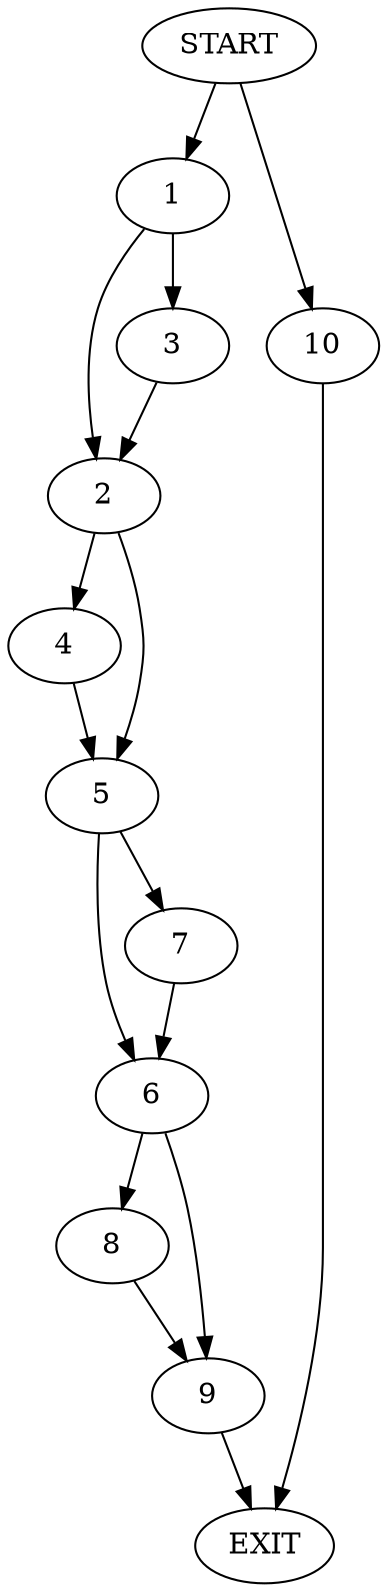 digraph {
0 [label="START"]
11 [label="EXIT"]
0 -> 1
1 -> 2
1 -> 3
2 -> 4
2 -> 5
3 -> 2
4 -> 5
5 -> 6
5 -> 7
7 -> 6
6 -> 8
6 -> 9
8 -> 9
9 -> 11
0 -> 10
10 -> 11
}
